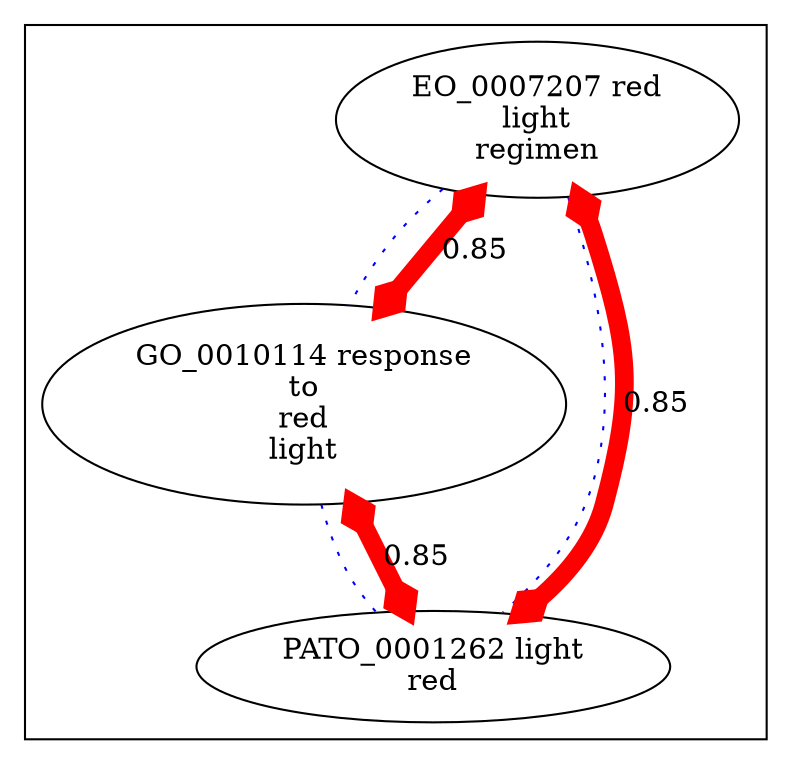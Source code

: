 digraph cliquegraph {
subgraph cluster_GO_0010114 {GO_0010114 [ label="GO_0010114 response
to
red
light" ];
PATO_0001262 [ label="PATO_0001262 light
red" ];
EO_0007207 [ label="EO_0007207 red
light
regimen" ];}
EO_0007207 -> GO_0010114 [ arrowhead = none, penwidth=1, color=blue, label="", style=dotted]

EO_0007207 -> PATO_0001262 [ arrowhead = none, penwidth=1, color=blue, label="", style=dotted]

GO_0010114 -> PATO_0001262 [ arrowhead = none, penwidth=1, color=blue, label="", style=dotted]
EO_0007207 -> GO_0010114 [ arrowhead = ediamond, penwidth=9, color=red, label="0.85", style=solid, arrowtail=ediamond, dir=both]

EO_0007207 -> PATO_0001262 [ arrowhead = ediamond, penwidth=9, color=red, label="0.85", style=solid, arrowtail=ediamond, dir=both]

GO_0010114 -> PATO_0001262 [ arrowhead = ediamond, penwidth=9, color=red, label="0.85", style=solid, arrowtail=ediamond, dir=both]
}